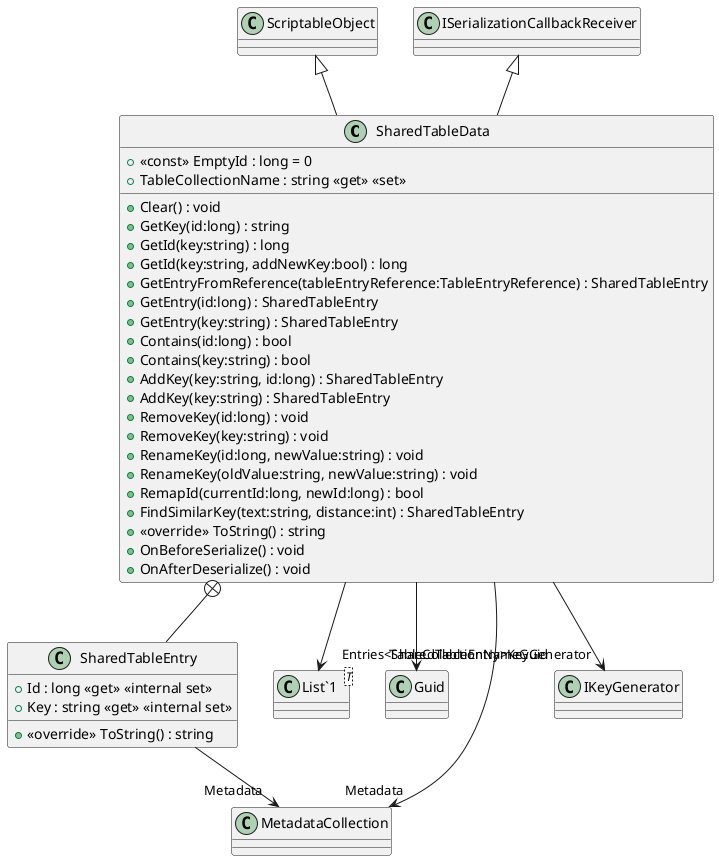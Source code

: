 @startuml
class SharedTableData {
    + <<const>> EmptyId : long = 0
    + Clear() : void
    + TableCollectionName : string <<get>> <<set>>
    + GetKey(id:long) : string
    + GetId(key:string) : long
    + GetId(key:string, addNewKey:bool) : long
    + GetEntryFromReference(tableEntryReference:TableEntryReference) : SharedTableEntry
    + GetEntry(id:long) : SharedTableEntry
    + GetEntry(key:string) : SharedTableEntry
    + Contains(id:long) : bool
    + Contains(key:string) : bool
    + AddKey(key:string, id:long) : SharedTableEntry
    + AddKey(key:string) : SharedTableEntry
    + RemoveKey(id:long) : void
    + RemoveKey(key:string) : void
    + RenameKey(id:long, newValue:string) : void
    + RenameKey(oldValue:string, newValue:string) : void
    + RemapId(currentId:long, newId:long) : bool
    + FindSimilarKey(text:string, distance:int) : SharedTableEntry
    + <<override>> ToString() : string
    + OnBeforeSerialize() : void
    + OnAfterDeserialize() : void
}
class SharedTableEntry {
    + Id : long <<get>> <<internal set>>
    + Key : string <<get>> <<internal set>>
    + <<override>> ToString() : string
}
class "List`1"<T> {
}
ScriptableObject <|-- SharedTableData
ISerializationCallbackReceiver <|-- SharedTableData
SharedTableData --> "Entries<SharedTableEntry>" "List`1"
SharedTableData --> "TableCollectionNameGuid" Guid
SharedTableData --> "Metadata" MetadataCollection
SharedTableData --> "KeyGenerator" IKeyGenerator
SharedTableData +-- SharedTableEntry
SharedTableEntry --> "Metadata" MetadataCollection
@enduml
